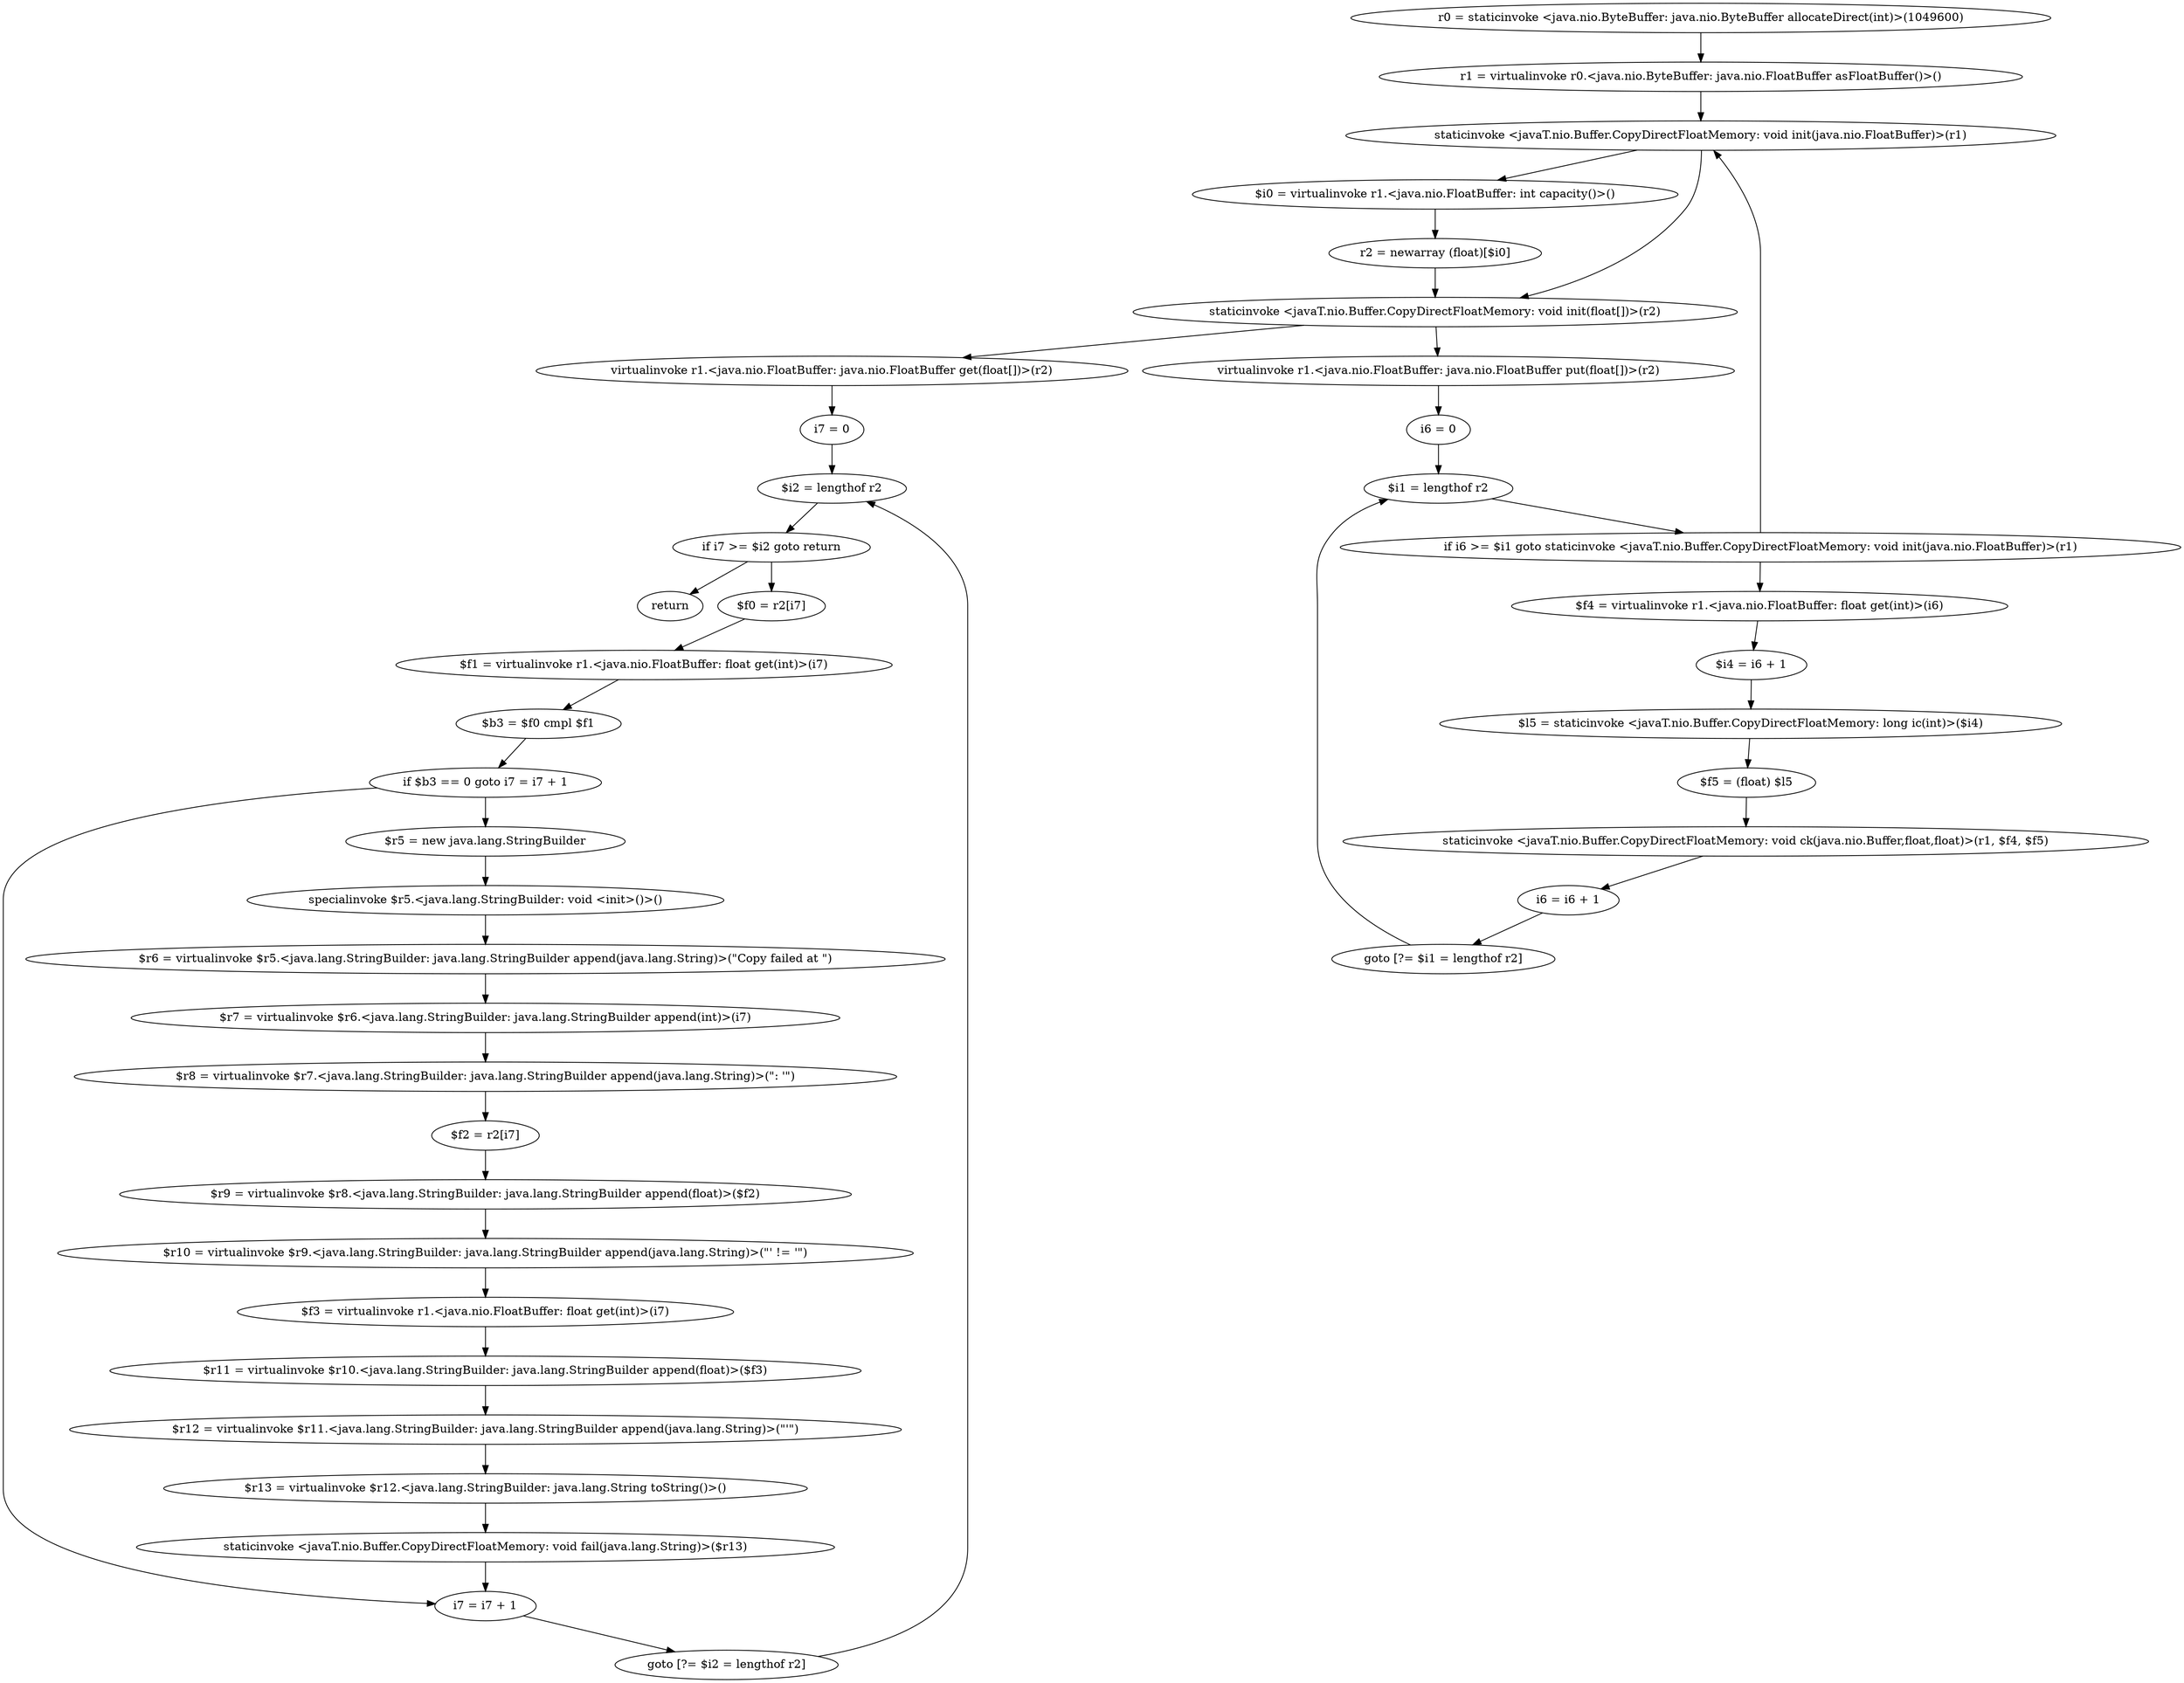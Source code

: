 digraph "unitGraph" {
    "r0 = staticinvoke <java.nio.ByteBuffer: java.nio.ByteBuffer allocateDirect(int)>(1049600)"
    "r1 = virtualinvoke r0.<java.nio.ByteBuffer: java.nio.FloatBuffer asFloatBuffer()>()"
    "staticinvoke <javaT.nio.Buffer.CopyDirectFloatMemory: void init(java.nio.FloatBuffer)>(r1)"
    "$i0 = virtualinvoke r1.<java.nio.FloatBuffer: int capacity()>()"
    "r2 = newarray (float)[$i0]"
    "staticinvoke <javaT.nio.Buffer.CopyDirectFloatMemory: void init(float[])>(r2)"
    "virtualinvoke r1.<java.nio.FloatBuffer: java.nio.FloatBuffer put(float[])>(r2)"
    "i6 = 0"
    "$i1 = lengthof r2"
    "if i6 >= $i1 goto staticinvoke <javaT.nio.Buffer.CopyDirectFloatMemory: void init(java.nio.FloatBuffer)>(r1)"
    "$f4 = virtualinvoke r1.<java.nio.FloatBuffer: float get(int)>(i6)"
    "$i4 = i6 + 1"
    "$l5 = staticinvoke <javaT.nio.Buffer.CopyDirectFloatMemory: long ic(int)>($i4)"
    "$f5 = (float) $l5"
    "staticinvoke <javaT.nio.Buffer.CopyDirectFloatMemory: void ck(java.nio.Buffer,float,float)>(r1, $f4, $f5)"
    "i6 = i6 + 1"
    "goto [?= $i1 = lengthof r2]"
    "virtualinvoke r1.<java.nio.FloatBuffer: java.nio.FloatBuffer get(float[])>(r2)"
    "i7 = 0"
    "$i2 = lengthof r2"
    "if i7 >= $i2 goto return"
    "$f0 = r2[i7]"
    "$f1 = virtualinvoke r1.<java.nio.FloatBuffer: float get(int)>(i7)"
    "$b3 = $f0 cmpl $f1"
    "if $b3 == 0 goto i7 = i7 + 1"
    "$r5 = new java.lang.StringBuilder"
    "specialinvoke $r5.<java.lang.StringBuilder: void <init>()>()"
    "$r6 = virtualinvoke $r5.<java.lang.StringBuilder: java.lang.StringBuilder append(java.lang.String)>(\"Copy failed at \")"
    "$r7 = virtualinvoke $r6.<java.lang.StringBuilder: java.lang.StringBuilder append(int)>(i7)"
    "$r8 = virtualinvoke $r7.<java.lang.StringBuilder: java.lang.StringBuilder append(java.lang.String)>(\": \'\")"
    "$f2 = r2[i7]"
    "$r9 = virtualinvoke $r8.<java.lang.StringBuilder: java.lang.StringBuilder append(float)>($f2)"
    "$r10 = virtualinvoke $r9.<java.lang.StringBuilder: java.lang.StringBuilder append(java.lang.String)>(\"\' != \'\")"
    "$f3 = virtualinvoke r1.<java.nio.FloatBuffer: float get(int)>(i7)"
    "$r11 = virtualinvoke $r10.<java.lang.StringBuilder: java.lang.StringBuilder append(float)>($f3)"
    "$r12 = virtualinvoke $r11.<java.lang.StringBuilder: java.lang.StringBuilder append(java.lang.String)>(\"\'\")"
    "$r13 = virtualinvoke $r12.<java.lang.StringBuilder: java.lang.String toString()>()"
    "staticinvoke <javaT.nio.Buffer.CopyDirectFloatMemory: void fail(java.lang.String)>($r13)"
    "i7 = i7 + 1"
    "goto [?= $i2 = lengthof r2]"
    "return"
    "r0 = staticinvoke <java.nio.ByteBuffer: java.nio.ByteBuffer allocateDirect(int)>(1049600)"->"r1 = virtualinvoke r0.<java.nio.ByteBuffer: java.nio.FloatBuffer asFloatBuffer()>()";
    "r1 = virtualinvoke r0.<java.nio.ByteBuffer: java.nio.FloatBuffer asFloatBuffer()>()"->"staticinvoke <javaT.nio.Buffer.CopyDirectFloatMemory: void init(java.nio.FloatBuffer)>(r1)";
    "staticinvoke <javaT.nio.Buffer.CopyDirectFloatMemory: void init(java.nio.FloatBuffer)>(r1)"->"$i0 = virtualinvoke r1.<java.nio.FloatBuffer: int capacity()>()";
    "$i0 = virtualinvoke r1.<java.nio.FloatBuffer: int capacity()>()"->"r2 = newarray (float)[$i0]";
    "r2 = newarray (float)[$i0]"->"staticinvoke <javaT.nio.Buffer.CopyDirectFloatMemory: void init(float[])>(r2)";
    "staticinvoke <javaT.nio.Buffer.CopyDirectFloatMemory: void init(float[])>(r2)"->"virtualinvoke r1.<java.nio.FloatBuffer: java.nio.FloatBuffer put(float[])>(r2)";
    "virtualinvoke r1.<java.nio.FloatBuffer: java.nio.FloatBuffer put(float[])>(r2)"->"i6 = 0";
    "i6 = 0"->"$i1 = lengthof r2";
    "$i1 = lengthof r2"->"if i6 >= $i1 goto staticinvoke <javaT.nio.Buffer.CopyDirectFloatMemory: void init(java.nio.FloatBuffer)>(r1)";
    "if i6 >= $i1 goto staticinvoke <javaT.nio.Buffer.CopyDirectFloatMemory: void init(java.nio.FloatBuffer)>(r1)"->"$f4 = virtualinvoke r1.<java.nio.FloatBuffer: float get(int)>(i6)";
    "if i6 >= $i1 goto staticinvoke <javaT.nio.Buffer.CopyDirectFloatMemory: void init(java.nio.FloatBuffer)>(r1)"->"staticinvoke <javaT.nio.Buffer.CopyDirectFloatMemory: void init(java.nio.FloatBuffer)>(r1)";
    "$f4 = virtualinvoke r1.<java.nio.FloatBuffer: float get(int)>(i6)"->"$i4 = i6 + 1";
    "$i4 = i6 + 1"->"$l5 = staticinvoke <javaT.nio.Buffer.CopyDirectFloatMemory: long ic(int)>($i4)";
    "$l5 = staticinvoke <javaT.nio.Buffer.CopyDirectFloatMemory: long ic(int)>($i4)"->"$f5 = (float) $l5";
    "$f5 = (float) $l5"->"staticinvoke <javaT.nio.Buffer.CopyDirectFloatMemory: void ck(java.nio.Buffer,float,float)>(r1, $f4, $f5)";
    "staticinvoke <javaT.nio.Buffer.CopyDirectFloatMemory: void ck(java.nio.Buffer,float,float)>(r1, $f4, $f5)"->"i6 = i6 + 1";
    "i6 = i6 + 1"->"goto [?= $i1 = lengthof r2]";
    "goto [?= $i1 = lengthof r2]"->"$i1 = lengthof r2";
    "staticinvoke <javaT.nio.Buffer.CopyDirectFloatMemory: void init(java.nio.FloatBuffer)>(r1)"->"staticinvoke <javaT.nio.Buffer.CopyDirectFloatMemory: void init(float[])>(r2)";
    "staticinvoke <javaT.nio.Buffer.CopyDirectFloatMemory: void init(float[])>(r2)"->"virtualinvoke r1.<java.nio.FloatBuffer: java.nio.FloatBuffer get(float[])>(r2)";
    "virtualinvoke r1.<java.nio.FloatBuffer: java.nio.FloatBuffer get(float[])>(r2)"->"i7 = 0";
    "i7 = 0"->"$i2 = lengthof r2";
    "$i2 = lengthof r2"->"if i7 >= $i2 goto return";
    "if i7 >= $i2 goto return"->"$f0 = r2[i7]";
    "if i7 >= $i2 goto return"->"return";
    "$f0 = r2[i7]"->"$f1 = virtualinvoke r1.<java.nio.FloatBuffer: float get(int)>(i7)";
    "$f1 = virtualinvoke r1.<java.nio.FloatBuffer: float get(int)>(i7)"->"$b3 = $f0 cmpl $f1";
    "$b3 = $f0 cmpl $f1"->"if $b3 == 0 goto i7 = i7 + 1";
    "if $b3 == 0 goto i7 = i7 + 1"->"$r5 = new java.lang.StringBuilder";
    "if $b3 == 0 goto i7 = i7 + 1"->"i7 = i7 + 1";
    "$r5 = new java.lang.StringBuilder"->"specialinvoke $r5.<java.lang.StringBuilder: void <init>()>()";
    "specialinvoke $r5.<java.lang.StringBuilder: void <init>()>()"->"$r6 = virtualinvoke $r5.<java.lang.StringBuilder: java.lang.StringBuilder append(java.lang.String)>(\"Copy failed at \")";
    "$r6 = virtualinvoke $r5.<java.lang.StringBuilder: java.lang.StringBuilder append(java.lang.String)>(\"Copy failed at \")"->"$r7 = virtualinvoke $r6.<java.lang.StringBuilder: java.lang.StringBuilder append(int)>(i7)";
    "$r7 = virtualinvoke $r6.<java.lang.StringBuilder: java.lang.StringBuilder append(int)>(i7)"->"$r8 = virtualinvoke $r7.<java.lang.StringBuilder: java.lang.StringBuilder append(java.lang.String)>(\": \'\")";
    "$r8 = virtualinvoke $r7.<java.lang.StringBuilder: java.lang.StringBuilder append(java.lang.String)>(\": \'\")"->"$f2 = r2[i7]";
    "$f2 = r2[i7]"->"$r9 = virtualinvoke $r8.<java.lang.StringBuilder: java.lang.StringBuilder append(float)>($f2)";
    "$r9 = virtualinvoke $r8.<java.lang.StringBuilder: java.lang.StringBuilder append(float)>($f2)"->"$r10 = virtualinvoke $r9.<java.lang.StringBuilder: java.lang.StringBuilder append(java.lang.String)>(\"\' != \'\")";
    "$r10 = virtualinvoke $r9.<java.lang.StringBuilder: java.lang.StringBuilder append(java.lang.String)>(\"\' != \'\")"->"$f3 = virtualinvoke r1.<java.nio.FloatBuffer: float get(int)>(i7)";
    "$f3 = virtualinvoke r1.<java.nio.FloatBuffer: float get(int)>(i7)"->"$r11 = virtualinvoke $r10.<java.lang.StringBuilder: java.lang.StringBuilder append(float)>($f3)";
    "$r11 = virtualinvoke $r10.<java.lang.StringBuilder: java.lang.StringBuilder append(float)>($f3)"->"$r12 = virtualinvoke $r11.<java.lang.StringBuilder: java.lang.StringBuilder append(java.lang.String)>(\"\'\")";
    "$r12 = virtualinvoke $r11.<java.lang.StringBuilder: java.lang.StringBuilder append(java.lang.String)>(\"\'\")"->"$r13 = virtualinvoke $r12.<java.lang.StringBuilder: java.lang.String toString()>()";
    "$r13 = virtualinvoke $r12.<java.lang.StringBuilder: java.lang.String toString()>()"->"staticinvoke <javaT.nio.Buffer.CopyDirectFloatMemory: void fail(java.lang.String)>($r13)";
    "staticinvoke <javaT.nio.Buffer.CopyDirectFloatMemory: void fail(java.lang.String)>($r13)"->"i7 = i7 + 1";
    "i7 = i7 + 1"->"goto [?= $i2 = lengthof r2]";
    "goto [?= $i2 = lengthof r2]"->"$i2 = lengthof r2";
}
